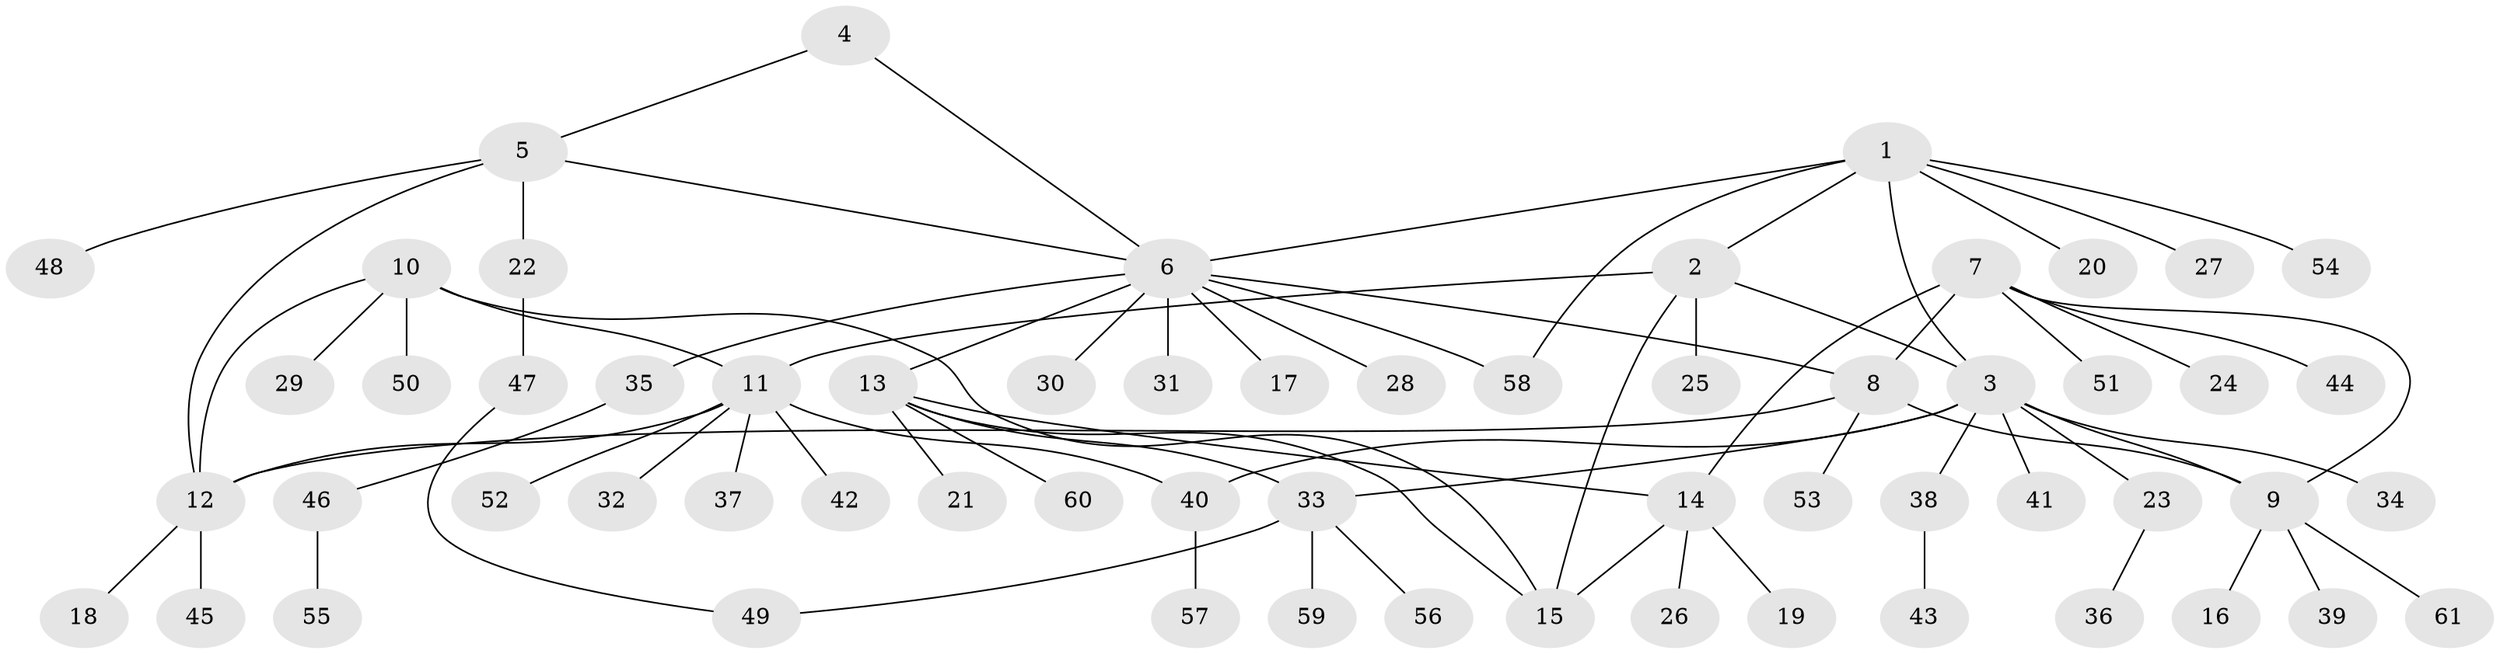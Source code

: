 // Generated by graph-tools (version 1.1) at 2025/50/03/09/25 03:50:31]
// undirected, 61 vertices, 75 edges
graph export_dot {
graph [start="1"]
  node [color=gray90,style=filled];
  1;
  2;
  3;
  4;
  5;
  6;
  7;
  8;
  9;
  10;
  11;
  12;
  13;
  14;
  15;
  16;
  17;
  18;
  19;
  20;
  21;
  22;
  23;
  24;
  25;
  26;
  27;
  28;
  29;
  30;
  31;
  32;
  33;
  34;
  35;
  36;
  37;
  38;
  39;
  40;
  41;
  42;
  43;
  44;
  45;
  46;
  47;
  48;
  49;
  50;
  51;
  52;
  53;
  54;
  55;
  56;
  57;
  58;
  59;
  60;
  61;
  1 -- 2;
  1 -- 3;
  1 -- 6;
  1 -- 20;
  1 -- 27;
  1 -- 54;
  1 -- 58;
  2 -- 3;
  2 -- 11;
  2 -- 15;
  2 -- 25;
  3 -- 9;
  3 -- 23;
  3 -- 33;
  3 -- 34;
  3 -- 38;
  3 -- 40;
  3 -- 41;
  4 -- 5;
  4 -- 6;
  5 -- 6;
  5 -- 12;
  5 -- 22;
  5 -- 48;
  6 -- 8;
  6 -- 13;
  6 -- 17;
  6 -- 28;
  6 -- 30;
  6 -- 31;
  6 -- 35;
  6 -- 58;
  7 -- 8;
  7 -- 9;
  7 -- 14;
  7 -- 24;
  7 -- 44;
  7 -- 51;
  8 -- 9;
  8 -- 12;
  8 -- 53;
  9 -- 16;
  9 -- 39;
  9 -- 61;
  10 -- 11;
  10 -- 12;
  10 -- 15;
  10 -- 29;
  10 -- 50;
  11 -- 12;
  11 -- 32;
  11 -- 37;
  11 -- 40;
  11 -- 42;
  11 -- 52;
  12 -- 18;
  12 -- 45;
  13 -- 14;
  13 -- 15;
  13 -- 21;
  13 -- 33;
  13 -- 60;
  14 -- 15;
  14 -- 19;
  14 -- 26;
  22 -- 47;
  23 -- 36;
  33 -- 49;
  33 -- 56;
  33 -- 59;
  35 -- 46;
  38 -- 43;
  40 -- 57;
  46 -- 55;
  47 -- 49;
}
